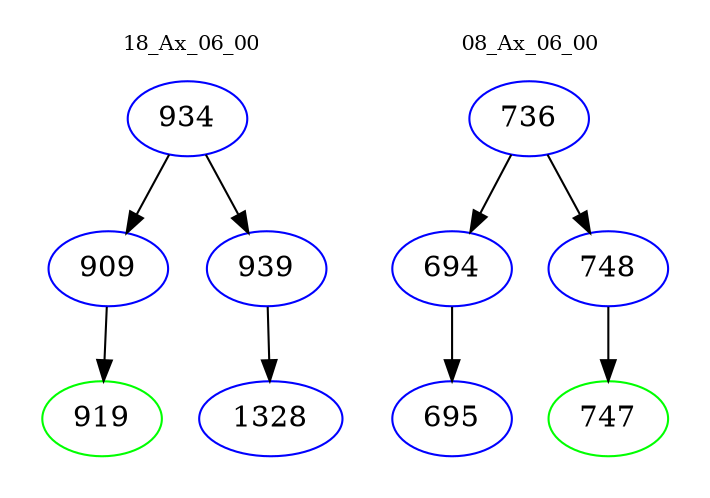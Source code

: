 digraph{
subgraph cluster_0 {
color = white
label = "18_Ax_06_00";
fontsize=10;
T0_934 [label="934", color="blue"]
T0_934 -> T0_909 [color="black"]
T0_909 [label="909", color="blue"]
T0_909 -> T0_919 [color="black"]
T0_919 [label="919", color="green"]
T0_934 -> T0_939 [color="black"]
T0_939 [label="939", color="blue"]
T0_939 -> T0_1328 [color="black"]
T0_1328 [label="1328", color="blue"]
}
subgraph cluster_1 {
color = white
label = "08_Ax_06_00";
fontsize=10;
T1_736 [label="736", color="blue"]
T1_736 -> T1_694 [color="black"]
T1_694 [label="694", color="blue"]
T1_694 -> T1_695 [color="black"]
T1_695 [label="695", color="blue"]
T1_736 -> T1_748 [color="black"]
T1_748 [label="748", color="blue"]
T1_748 -> T1_747 [color="black"]
T1_747 [label="747", color="green"]
}
}
